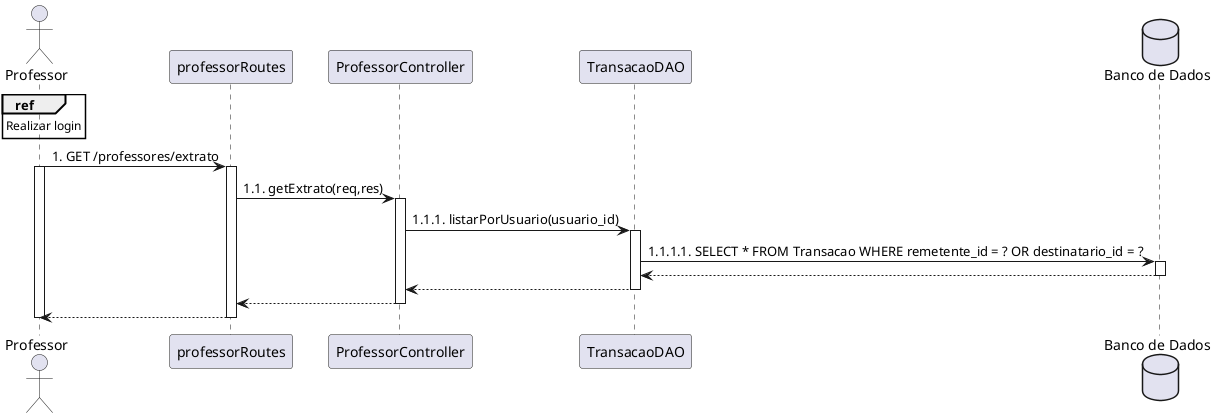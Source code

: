 @startuml

actor "Professor" as professor
participant "professorRoutes" as prof_rota
participant "ProfessorController" as prof_controller
participant "TransacaoDAO" as transacao_dao
database "Banco de Dados" as bd

ref over professor : Realizar login

professor -> prof_rota : 1. GET /professores/extrato
activate professor
activate prof_rota

prof_rota -> prof_controller : 1.1. getExtrato(req,res)
activate prof_controller
    prof_controller -> transacao_dao : 1.1.1. listarPorUsuario(usuario_id)
    activate transacao_dao
        transacao_dao -> bd : 1.1.1.1. SELECT * FROM Transacao WHERE remetente_id = ? OR destinatario_id = ?
        activate bd
        bd --> transacao_dao
        deactivate bd
    transacao_dao --> prof_controller
    deactivate transacao_dao
prof_controller --> prof_rota
deactivate prof_controller

prof_rota --> professor
deactivate prof_rota
deactivate professor

@enduml
